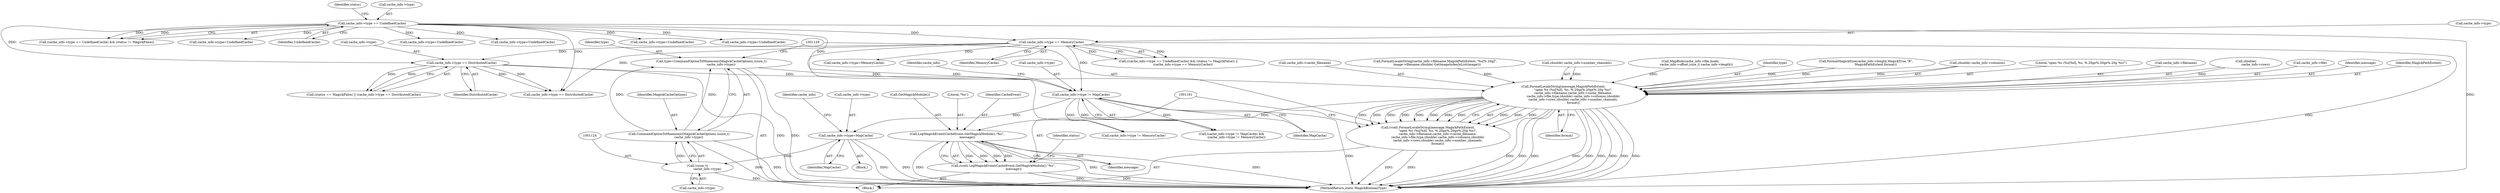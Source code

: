digraph "0_ImageMagick_aecd0ada163a4d6c769cec178955d5f3e9316f2f@pointer" {
"1001119" [label="(Call,type=CommandOptionToMnemonic(MagickCacheOptions,(ssize_t)\n                    cache_info->type))"];
"1001121" [label="(Call,CommandOptionToMnemonic(MagickCacheOptions,(ssize_t)\n                    cache_info->type))"];
"1001123" [label="(Call,(ssize_t)\n                    cache_info->type)"];
"1001043" [label="(Call,cache_info->type=MapCache)"];
"1000977" [label="(Call,cache_info->type != MapCache)"];
"1000661" [label="(Call,cache_info->type == DistributedCache)"];
"1000468" [label="(Call,cache_info->type == UndefinedCache)"];
"1000476" [label="(Call,cache_info->type == MemoryCache)"];
"1001130" [label="(Call,FormatLocaleString(message,MagickPathExtent,\n                    \"open %s (%s[%d], %s, %.20gx%.20gx%.20g %s)\",\n                    cache_info->filename,cache_info->cache_filename,\n                    cache_info->file,type,(double) cache_info->columns,(double)\n                    cache_info->rows,(double) cache_info->number_channels,\n                    format))"];
"1001128" [label="(Call,(void) FormatLocaleString(message,MagickPathExtent,\n                    \"open %s (%s[%d], %s, %.20gx%.20gx%.20g %s)\",\n                    cache_info->filename,cache_info->cache_filename,\n                    cache_info->file,type,(double) cache_info->columns,(double)\n                    cache_info->rows,(double) cache_info->number_channels,\n                    format))"];
"1001162" [label="(Call,LogMagickEvent(CacheEvent,GetMagickModule(),\"%s\",\n                     message))"];
"1001160" [label="(Call,(void) LogMagickEvent(CacheEvent,GetMagickModule(),\"%s\",\n                     message))"];
"1000977" [label="(Call,cache_info->type != MapCache)"];
"1001047" [label="(Identifier,MapCache)"];
"1001140" [label="(Call,cache_info->file)"];
"1001108" [label="(Block,)"];
"1001131" [label="(Identifier,message)"];
"1000467" [label="(Call,(cache_info->type == UndefinedCache) && (status != MagickFalse))"];
"1001165" [label="(Literal,\"%s\")"];
"1001159" [label="(Identifier,format)"];
"1001166" [label="(Identifier,message)"];
"1001163" [label="(Identifier,CacheEvent)"];
"1001132" [label="(Identifier,MagickPathExtent)"];
"1001160" [label="(Call,(void) LogMagickEvent(CacheEvent,GetMagickModule(),\"%s\",\n                     message))"];
"1001144" [label="(Call,(double) cache_info->columns)"];
"1001130" [label="(Call,FormatLocaleString(message,MagickPathExtent,\n                    \"open %s (%s[%d], %s, %.20gx%.20gx%.20g %s)\",\n                    cache_info->filename,cache_info->cache_filename,\n                    cache_info->file,type,(double) cache_info->columns,(double)\n                    cache_info->rows,(double) cache_info->number_channels,\n                    format))"];
"1000661" [label="(Call,cache_info->type == DistributedCache)"];
"1001137" [label="(Call,cache_info->cache_filename)"];
"1001120" [label="(Identifier,type)"];
"1001125" [label="(Call,cache_info->type)"];
"1001169" [label="(Identifier,status)"];
"1001050" [label="(Identifier,cache_info)"];
"1000466" [label="(Call,((cache_info->type == UndefinedCache) && (status != MagickFalse)) ||\n          (cache_info->type == MemoryCache))"];
"1000474" [label="(Identifier,status)"];
"1000480" [label="(Identifier,MemoryCache)"];
"1000468" [label="(Call,cache_info->type == UndefinedCache)"];
"1000219" [label="(Call,FormatLocaleString(cache_info->filename,MagickPathExtent,\"%s[%.20g]\",\n    image->filename,(double) GetImageIndexInList(image)))"];
"1000984" [label="(Identifier,cache_info)"];
"1000477" [label="(Call,cache_info->type)"];
"1001171" [label="(Call,cache_info->type=UndefinedCache)"];
"1000472" [label="(Identifier,UndefinedCache)"];
"1001154" [label="(Call,(double) cache_info->number_channels)"];
"1001162" [label="(Call,LogMagickEvent(CacheEvent,GetMagickModule(),\"%s\",\n                     message))"];
"1001122" [label="(Identifier,MagickCacheOptions)"];
"1001276" [label="(Call,cache_info->type=UndefinedCache)"];
"1001123" [label="(Call,(ssize_t)\n                    cache_info->type)"];
"1000476" [label="(Call,cache_info->type == MemoryCache)"];
"1001043" [label="(Call,cache_info->type=MapCache)"];
"1000982" [label="(Call,cache_info->type != MemoryCache)"];
"1001128" [label="(Call,(void) FormatLocaleString(message,MagickPathExtent,\n                    \"open %s (%s[%d], %s, %.20gx%.20gx%.20g %s)\",\n                    cache_info->filename,cache_info->cache_filename,\n                    cache_info->file,type,(double) cache_info->columns,(double)\n                    cache_info->rows,(double) cache_info->number_channels,\n                    format))"];
"1001000" [label="(Call,MapBlob(cache_info->file,mode,\n            cache_info->offset,(size_t) cache_info->length))"];
"1000665" [label="(Identifier,DistributedCache)"];
"1000921" [label="(Call,cache_info->type=UndefinedCache)"];
"1001143" [label="(Identifier,type)"];
"1000976" [label="(Call,(cache_info->type != MapCache) &&\n          (cache_info->type != MemoryCache))"];
"1001111" [label="(Call,FormatMagickSize(cache_info->length,MagickTrue,\"B\",\n                    MagickPathExtent,format))"];
"1001133" [label="(Literal,\"open %s (%s[%d], %s, %.20gx%.20gx%.20g %s)\")"];
"1000521" [label="(Call,cache_info->type=MemoryCache)"];
"1000978" [label="(Call,cache_info->type)"];
"1000469" [label="(Call,cache_info->type)"];
"1001283" [label="(MethodReturn,static MagickBooleanType)"];
"1001035" [label="(Block,)"];
"1000657" [label="(Call,(status == MagickFalse) || (cache_info->type == DistributedCache))"];
"1001121" [label="(Call,CommandOptionToMnemonic(MagickCacheOptions,(ssize_t)\n                    cache_info->type))"];
"1000669" [label="(Call,cache_info->type == DistributedCache)"];
"1000838" [label="(Call,cache_info->type=UndefinedCache)"];
"1000662" [label="(Call,cache_info->type)"];
"1001044" [label="(Call,cache_info->type)"];
"1000889" [label="(Call,cache_info->type=UndefinedCache)"];
"1001134" [label="(Call,cache_info->filename)"];
"1001149" [label="(Call,(double)\n                    cache_info->rows)"];
"1001119" [label="(Call,type=CommandOptionToMnemonic(MagickCacheOptions,(ssize_t)\n                    cache_info->type))"];
"1000981" [label="(Identifier,MapCache)"];
"1001164" [label="(Call,GetMagickModule())"];
"1001119" -> "1001108"  [label="AST: "];
"1001119" -> "1001121"  [label="CFG: "];
"1001120" -> "1001119"  [label="AST: "];
"1001121" -> "1001119"  [label="AST: "];
"1001129" -> "1001119"  [label="CFG: "];
"1001119" -> "1001283"  [label="DDG: "];
"1001121" -> "1001119"  [label="DDG: "];
"1001121" -> "1001119"  [label="DDG: "];
"1001119" -> "1001130"  [label="DDG: "];
"1001121" -> "1001123"  [label="CFG: "];
"1001122" -> "1001121"  [label="AST: "];
"1001123" -> "1001121"  [label="AST: "];
"1001121" -> "1001283"  [label="DDG: "];
"1001121" -> "1001283"  [label="DDG: "];
"1001123" -> "1001121"  [label="DDG: "];
"1001123" -> "1001125"  [label="CFG: "];
"1001124" -> "1001123"  [label="AST: "];
"1001125" -> "1001123"  [label="AST: "];
"1001123" -> "1001283"  [label="DDG: "];
"1001043" -> "1001123"  [label="DDG: "];
"1001043" -> "1001035"  [label="AST: "];
"1001043" -> "1001047"  [label="CFG: "];
"1001044" -> "1001043"  [label="AST: "];
"1001047" -> "1001043"  [label="AST: "];
"1001050" -> "1001043"  [label="CFG: "];
"1001043" -> "1001283"  [label="DDG: "];
"1001043" -> "1001283"  [label="DDG: "];
"1000977" -> "1001043"  [label="DDG: "];
"1000977" -> "1000976"  [label="AST: "];
"1000977" -> "1000981"  [label="CFG: "];
"1000978" -> "1000977"  [label="AST: "];
"1000981" -> "1000977"  [label="AST: "];
"1000984" -> "1000977"  [label="CFG: "];
"1000976" -> "1000977"  [label="CFG: "];
"1000977" -> "1001283"  [label="DDG: "];
"1000977" -> "1000976"  [label="DDG: "];
"1000977" -> "1000976"  [label="DDG: "];
"1000661" -> "1000977"  [label="DDG: "];
"1000468" -> "1000977"  [label="DDG: "];
"1000476" -> "1000977"  [label="DDG: "];
"1000977" -> "1000982"  [label="DDG: "];
"1000661" -> "1000657"  [label="AST: "];
"1000661" -> "1000665"  [label="CFG: "];
"1000662" -> "1000661"  [label="AST: "];
"1000665" -> "1000661"  [label="AST: "];
"1000657" -> "1000661"  [label="CFG: "];
"1000661" -> "1001283"  [label="DDG: "];
"1000661" -> "1000657"  [label="DDG: "];
"1000661" -> "1000657"  [label="DDG: "];
"1000468" -> "1000661"  [label="DDG: "];
"1000476" -> "1000661"  [label="DDG: "];
"1000661" -> "1000669"  [label="DDG: "];
"1000661" -> "1000669"  [label="DDG: "];
"1000468" -> "1000467"  [label="AST: "];
"1000468" -> "1000472"  [label="CFG: "];
"1000469" -> "1000468"  [label="AST: "];
"1000472" -> "1000468"  [label="AST: "];
"1000474" -> "1000468"  [label="CFG: "];
"1000467" -> "1000468"  [label="CFG: "];
"1000468" -> "1001283"  [label="DDG: "];
"1000468" -> "1000467"  [label="DDG: "];
"1000468" -> "1000467"  [label="DDG: "];
"1000468" -> "1000476"  [label="DDG: "];
"1000468" -> "1000669"  [label="DDG: "];
"1000468" -> "1000838"  [label="DDG: "];
"1000468" -> "1000889"  [label="DDG: "];
"1000468" -> "1000921"  [label="DDG: "];
"1000468" -> "1001171"  [label="DDG: "];
"1000468" -> "1001276"  [label="DDG: "];
"1000476" -> "1000466"  [label="AST: "];
"1000476" -> "1000480"  [label="CFG: "];
"1000477" -> "1000476"  [label="AST: "];
"1000480" -> "1000476"  [label="AST: "];
"1000466" -> "1000476"  [label="CFG: "];
"1000476" -> "1001283"  [label="DDG: "];
"1000476" -> "1000466"  [label="DDG: "];
"1000476" -> "1000466"  [label="DDG: "];
"1000476" -> "1000521"  [label="DDG: "];
"1000476" -> "1000669"  [label="DDG: "];
"1000476" -> "1000982"  [label="DDG: "];
"1001130" -> "1001128"  [label="AST: "];
"1001130" -> "1001159"  [label="CFG: "];
"1001131" -> "1001130"  [label="AST: "];
"1001132" -> "1001130"  [label="AST: "];
"1001133" -> "1001130"  [label="AST: "];
"1001134" -> "1001130"  [label="AST: "];
"1001137" -> "1001130"  [label="AST: "];
"1001140" -> "1001130"  [label="AST: "];
"1001143" -> "1001130"  [label="AST: "];
"1001144" -> "1001130"  [label="AST: "];
"1001149" -> "1001130"  [label="AST: "];
"1001154" -> "1001130"  [label="AST: "];
"1001159" -> "1001130"  [label="AST: "];
"1001128" -> "1001130"  [label="CFG: "];
"1001130" -> "1001283"  [label="DDG: "];
"1001130" -> "1001283"  [label="DDG: "];
"1001130" -> "1001283"  [label="DDG: "];
"1001130" -> "1001283"  [label="DDG: "];
"1001130" -> "1001283"  [label="DDG: "];
"1001130" -> "1001283"  [label="DDG: "];
"1001130" -> "1001283"  [label="DDG: "];
"1001130" -> "1001283"  [label="DDG: "];
"1001130" -> "1001283"  [label="DDG: "];
"1001130" -> "1001128"  [label="DDG: "];
"1001130" -> "1001128"  [label="DDG: "];
"1001130" -> "1001128"  [label="DDG: "];
"1001130" -> "1001128"  [label="DDG: "];
"1001130" -> "1001128"  [label="DDG: "];
"1001130" -> "1001128"  [label="DDG: "];
"1001130" -> "1001128"  [label="DDG: "];
"1001130" -> "1001128"  [label="DDG: "];
"1001130" -> "1001128"  [label="DDG: "];
"1001130" -> "1001128"  [label="DDG: "];
"1001130" -> "1001128"  [label="DDG: "];
"1001111" -> "1001130"  [label="DDG: "];
"1001111" -> "1001130"  [label="DDG: "];
"1000219" -> "1001130"  [label="DDG: "];
"1001000" -> "1001130"  [label="DDG: "];
"1001144" -> "1001130"  [label="DDG: "];
"1001149" -> "1001130"  [label="DDG: "];
"1001154" -> "1001130"  [label="DDG: "];
"1001130" -> "1001162"  [label="DDG: "];
"1001128" -> "1001108"  [label="AST: "];
"1001129" -> "1001128"  [label="AST: "];
"1001161" -> "1001128"  [label="CFG: "];
"1001128" -> "1001283"  [label="DDG: "];
"1001128" -> "1001283"  [label="DDG: "];
"1001162" -> "1001160"  [label="AST: "];
"1001162" -> "1001166"  [label="CFG: "];
"1001163" -> "1001162"  [label="AST: "];
"1001164" -> "1001162"  [label="AST: "];
"1001165" -> "1001162"  [label="AST: "];
"1001166" -> "1001162"  [label="AST: "];
"1001160" -> "1001162"  [label="CFG: "];
"1001162" -> "1001283"  [label="DDG: "];
"1001162" -> "1001283"  [label="DDG: "];
"1001162" -> "1001283"  [label="DDG: "];
"1001162" -> "1001160"  [label="DDG: "];
"1001162" -> "1001160"  [label="DDG: "];
"1001162" -> "1001160"  [label="DDG: "];
"1001162" -> "1001160"  [label="DDG: "];
"1001160" -> "1001108"  [label="AST: "];
"1001161" -> "1001160"  [label="AST: "];
"1001169" -> "1001160"  [label="CFG: "];
"1001160" -> "1001283"  [label="DDG: "];
"1001160" -> "1001283"  [label="DDG: "];
}
